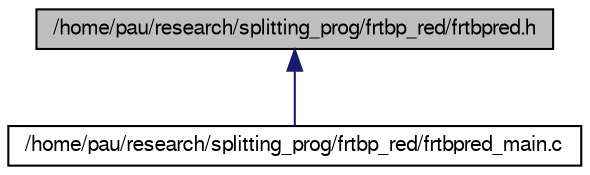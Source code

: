 digraph G
{
  edge [fontname="FreeSans",fontsize="10",labelfontname="FreeSans",labelfontsize="10"];
  node [fontname="FreeSans",fontsize="10",shape=record];
  Node1 [label="/home/pau/research/splitting_prog/frtbp_red/frtbpred.h",height=0.2,width=0.4,color="black", fillcolor="grey75", style="filled" fontcolor="black"];
  Node1 -> Node2 [dir=back,color="midnightblue",fontsize="10",style="solid",fontname="FreeSans"];
  Node2 [label="/home/pau/research/splitting_prog/frtbp_red/frtbpred_main.c",height=0.2,width=0.4,color="black", fillcolor="white", style="filled",URL="$frtbpred__main_8c.html",tooltip="Flow of the Reduced Restricted Three Body Problem: main prog."];
}
